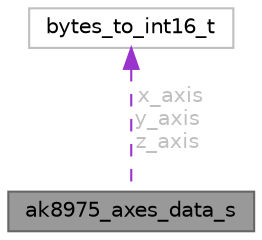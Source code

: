 digraph "ak8975_axes_data_s"
{
 // LATEX_PDF_SIZE
  bgcolor="transparent";
  edge [fontname=Helvetica,fontsize=10,labelfontname=Helvetica,labelfontsize=10];
  node [fontname=Helvetica,fontsize=10,shape=box,height=0.2,width=0.4];
  Node1 [id="Node000001",label="ak8975_axes_data_s",height=0.2,width=0.4,color="gray40", fillcolor="grey60", style="filled", fontcolor="black",tooltip="AK8975 axes data registers (HX, HZ, HZ) structure."];
  Node2 -> Node1 [id="edge1_Node000001_Node000002",dir="back",color="darkorchid3",style="dashed",tooltip=" ",label=" x_axis\ny_axis\nz_axis",fontcolor="grey" ];
  Node2 [id="Node000002",label="bytes_to_int16_t",height=0.2,width=0.4,color="grey75", fillcolor="white", style="filled",URL="$unionbytes__to__int16__t.html",tooltip=" "];
}
